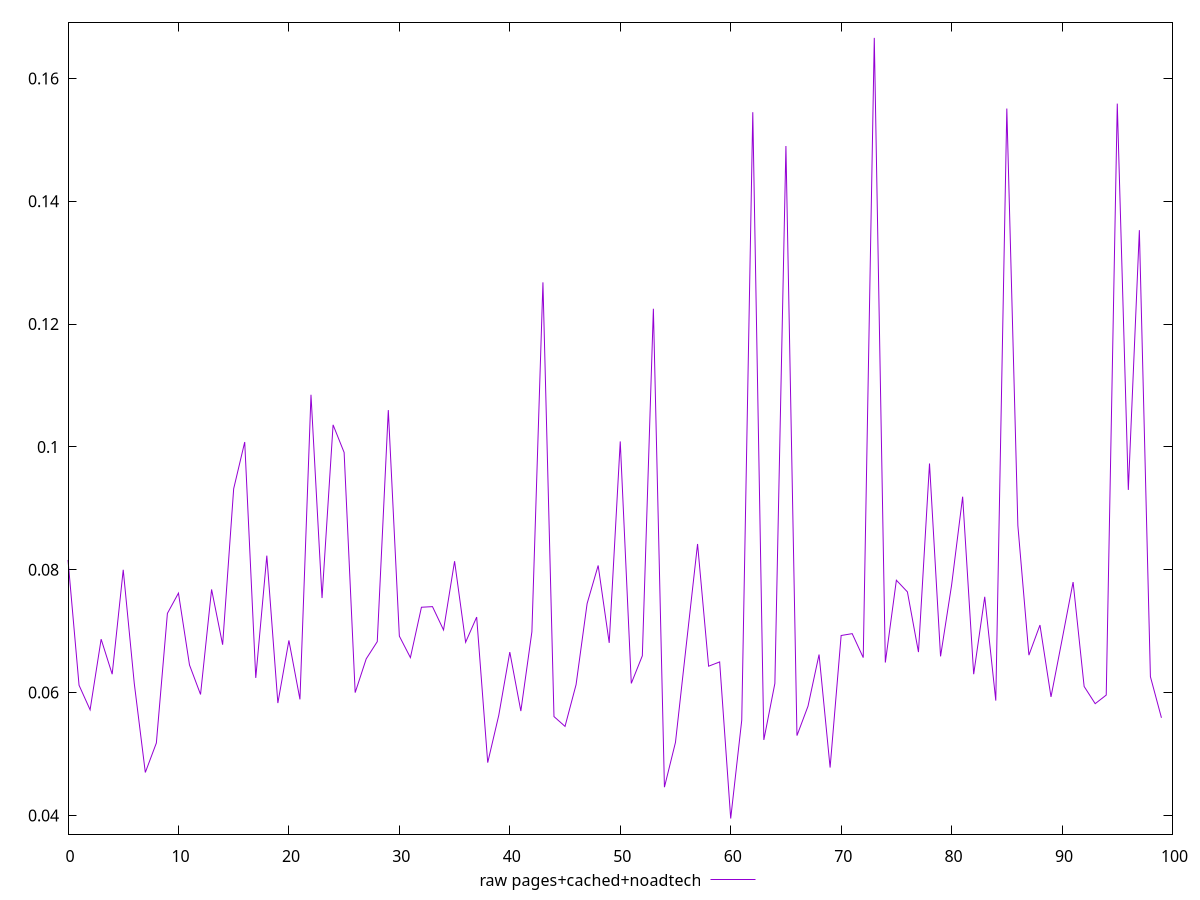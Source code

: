 $_rawPagesCachedNoadtech <<EOF
0.08159999999999999
0.06119999999999999
0.0572
0.0687
0.063
0.08
0.061499999999999985
0.04699999999999999
0.0518
0.07289999999999999
0.0762
0.0645
0.05969999999999999
0.0768
0.0678
0.0932
0.1008
0.0624
0.0823
0.0583
0.0685
0.058899999999999994
0.10849999999999999
0.07540000000000001
0.1036
0.0991
0.059999999999999984
0.0655
0.0683
0.106
0.0692
0.0657
0.0739
0.074
0.0702
0.08139999999999999
0.06820000000000001
0.07229999999999999
0.048600000000000004
0.05629999999999999
0.06659999999999999
0.05699999999999998
0.06989999999999999
0.1268
0.056100000000000004
0.0545
0.06129999999999999
0.0745
0.08070000000000001
0.0681
0.10089999999999999
0.061499999999999985
0.066
0.1225
0.0446
0.0519
0.0681
0.0842
0.0643
0.065
0.0395
0.05550000000000001
0.1545
0.0523
0.06149999999999999
0.149
0.053
0.05779999999999999
0.0662
0.047799999999999995
0.06929999999999999
0.0696
0.0657
0.16660000000000003
0.0649
0.07829999999999998
0.0764
0.06659999999999999
0.09729999999999998
0.0659
0.0775
0.09189999999999998
0.063
0.0756
0.05869999999999999
0.1551
0.0872
0.0661
0.071
0.05929999999999999
0.06860000000000001
0.078
0.061
0.05819999999999999
0.05959999999999999
0.15589999999999998
0.093
0.1353
0.0626
0.055900000000000005
EOF
set key outside below
set terminal pngcairo
set output "report_00006_2020-11-02T20-21-41.718Z/network-rtt/pages+cached+noadtech//raw.png"
set yrange [0.036958:0.16914200000000001]
plot $_rawPagesCachedNoadtech title "raw pages+cached+noadtech" with line ,